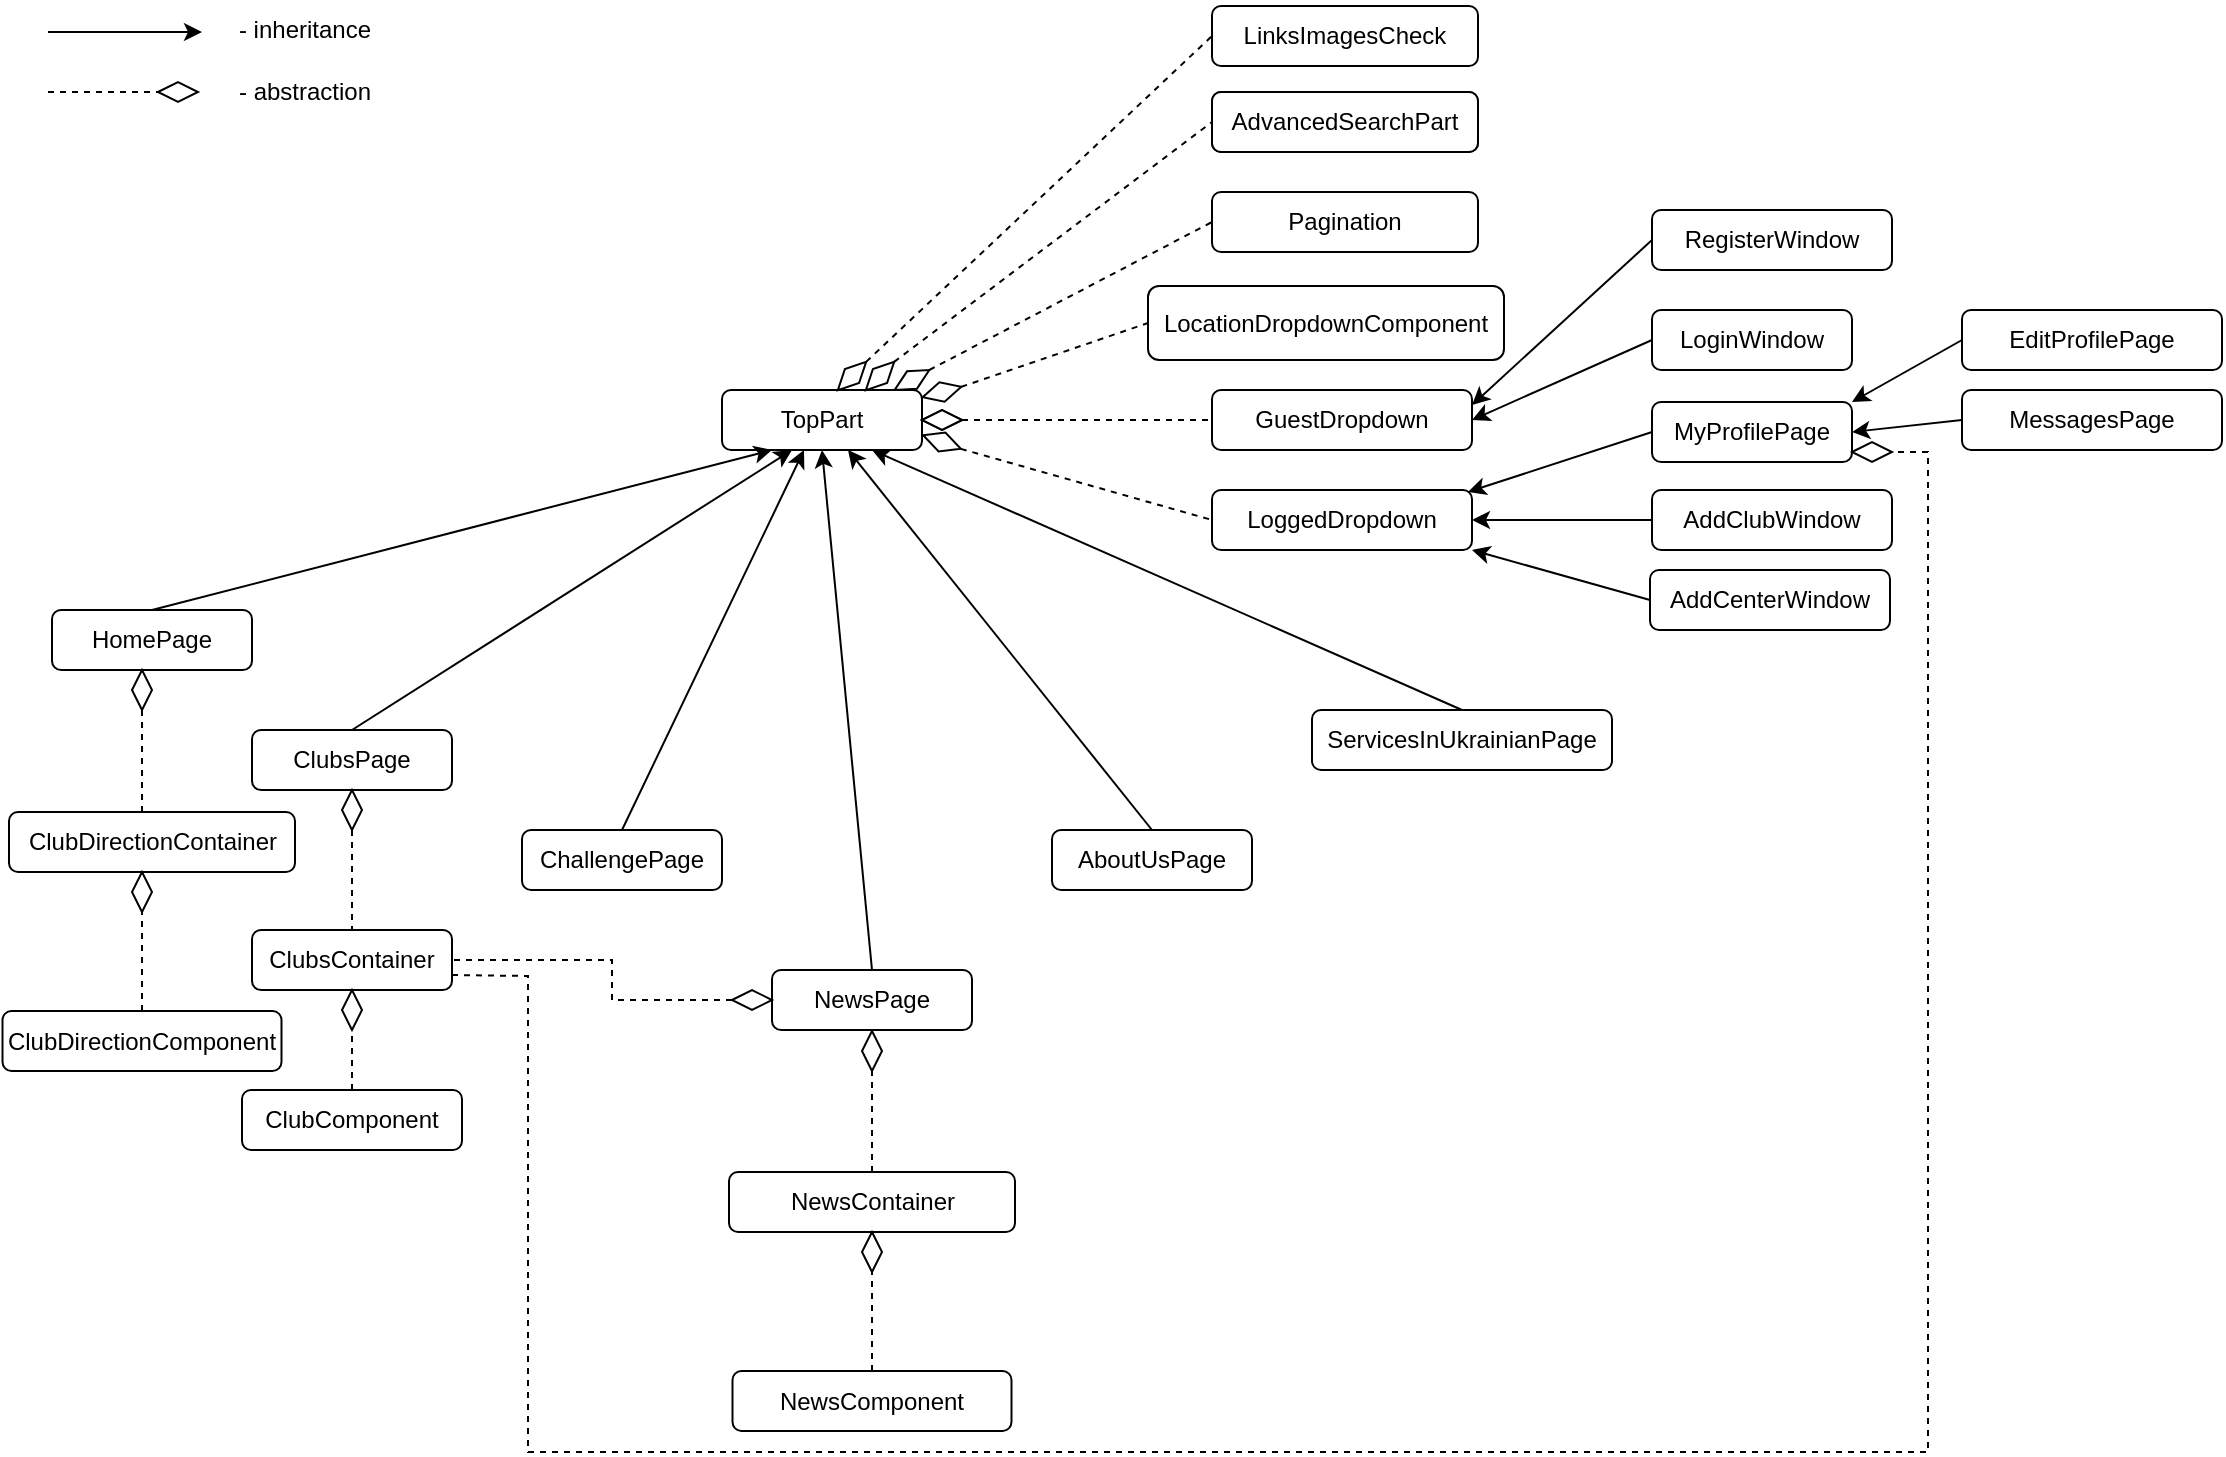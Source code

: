 <mxfile version="20.5.1" type="device"><diagram id="8K9KmnDP0Zgmel8F4_r-" name="Page-1"><mxGraphModel dx="1422" dy="786" grid="1" gridSize="10" guides="1" tooltips="1" connect="1" arrows="1" fold="1" page="1" pageScale="1" pageWidth="1169" pageHeight="827" math="0" shadow="0"><root><mxCell id="0"/><mxCell id="1" parent="0"/><mxCell id="QnKZrodlwFMiJlq-qc-n-1" value="TopPart" style="rounded=1;whiteSpace=wrap;html=1;rotation=0;" parent="1" vertex="1"><mxGeometry x="377" y="269" width="100" height="30" as="geometry"/></mxCell><mxCell id="QnKZrodlwFMiJlq-qc-n-3" value="ClubsPage" style="rounded=1;whiteSpace=wrap;html=1;rotation=0;" parent="1" vertex="1"><mxGeometry x="142" y="439" width="100" height="30" as="geometry"/></mxCell><mxCell id="QnKZrodlwFMiJlq-qc-n-4" value="ChallengePage" style="rounded=1;whiteSpace=wrap;html=1;rotation=0;" parent="1" vertex="1"><mxGeometry x="277" y="489" width="100" height="30" as="geometry"/></mxCell><mxCell id="QnKZrodlwFMiJlq-qc-n-5" value="NewsPage" style="rounded=1;whiteSpace=wrap;html=1;rotation=0;" parent="1" vertex="1"><mxGeometry x="402" y="559" width="100" height="30" as="geometry"/></mxCell><mxCell id="QnKZrodlwFMiJlq-qc-n-6" value="AboutUsPage" style="rounded=1;whiteSpace=wrap;html=1;rotation=0;" parent="1" vertex="1"><mxGeometry x="542" y="489" width="100" height="30" as="geometry"/></mxCell><mxCell id="QnKZrodlwFMiJlq-qc-n-7" value="ServicesInUkrainianPage" style="rounded=1;whiteSpace=wrap;html=1;rotation=0;" parent="1" vertex="1"><mxGeometry x="672" y="429" width="150" height="30" as="geometry"/></mxCell><mxCell id="QnKZrodlwFMiJlq-qc-n-8" value="HomePage" style="rounded=1;whiteSpace=wrap;html=1;rotation=0;" parent="1" vertex="1"><mxGeometry x="42" y="379" width="100" height="30" as="geometry"/></mxCell><mxCell id="QnKZrodlwFMiJlq-qc-n-9" value="GuestDropdown" style="rounded=1;whiteSpace=wrap;html=1;rotation=0;" parent="1" vertex="1"><mxGeometry x="622" y="269" width="130" height="30" as="geometry"/></mxCell><mxCell id="QnKZrodlwFMiJlq-qc-n-10" value="LoggedDropdown" style="rounded=1;whiteSpace=wrap;html=1;rotation=0;" parent="1" vertex="1"><mxGeometry x="622" y="319" width="130" height="30" as="geometry"/></mxCell><mxCell id="QnKZrodlwFMiJlq-qc-n-11" value="" style="endArrow=none;dashed=1;html=1;rounded=0;exitX=0.5;exitY=0;exitDx=0;exitDy=0;entryX=0;entryY=0.5;entryDx=0;entryDy=0;" parent="1" source="QnKZrodlwFMiJlq-qc-n-12" target="QnKZrodlwFMiJlq-qc-n-9" edge="1"><mxGeometry width="50" height="50" relative="1" as="geometry"><mxPoint x="502" y="284" as="sourcePoint"/><mxPoint x="602" y="289" as="targetPoint"/></mxGeometry></mxCell><mxCell id="QnKZrodlwFMiJlq-qc-n-12" value="" style="rhombus;whiteSpace=wrap;html=1;rotation=90;" parent="1" vertex="1"><mxGeometry x="482" y="274" width="10" height="20" as="geometry"/></mxCell><mxCell id="QnKZrodlwFMiJlq-qc-n-13" value="" style="endArrow=none;dashed=1;html=1;rounded=0;exitX=0.5;exitY=0;exitDx=0;exitDy=0;entryX=0;entryY=0.5;entryDx=0;entryDy=0;" parent="1" source="QnKZrodlwFMiJlq-qc-n-14" target="QnKZrodlwFMiJlq-qc-n-10" edge="1"><mxGeometry width="50" height="50" relative="1" as="geometry"><mxPoint x="502" y="299" as="sourcePoint"/><mxPoint x="612" y="329" as="targetPoint"/></mxGeometry></mxCell><mxCell id="QnKZrodlwFMiJlq-qc-n-14" value="" style="rhombus;whiteSpace=wrap;html=1;rotation=110;" parent="1" vertex="1"><mxGeometry x="482" y="285" width="10" height="20" as="geometry"/></mxCell><mxCell id="QnKZrodlwFMiJlq-qc-n-15" value="" style="endArrow=classic;html=1;rounded=0;exitX=0.5;exitY=0;exitDx=0;exitDy=0;entryX=0.25;entryY=1;entryDx=0;entryDy=0;" parent="1" source="QnKZrodlwFMiJlq-qc-n-8" target="QnKZrodlwFMiJlq-qc-n-1" edge="1"><mxGeometry width="50" height="50" relative="1" as="geometry"><mxPoint x="402" y="589" as="sourcePoint"/><mxPoint x="452" y="539" as="targetPoint"/></mxGeometry></mxCell><mxCell id="QnKZrodlwFMiJlq-qc-n-16" value="RegisterWindow" style="rounded=1;whiteSpace=wrap;html=1;rotation=0;" parent="1" vertex="1"><mxGeometry x="842" y="179" width="120" height="30" as="geometry"/></mxCell><mxCell id="QnKZrodlwFMiJlq-qc-n-17" value="LoginWindow" style="rounded=1;whiteSpace=wrap;html=1;rotation=0;" parent="1" vertex="1"><mxGeometry x="842" y="229" width="100" height="30" as="geometry"/></mxCell><mxCell id="QnKZrodlwFMiJlq-qc-n-18" value="MyProfilePage" style="rounded=1;whiteSpace=wrap;html=1;rotation=0;" parent="1" vertex="1"><mxGeometry x="842" y="275" width="100" height="30" as="geometry"/></mxCell><mxCell id="QnKZrodlwFMiJlq-qc-n-19" value="EditProfilePage" style="rounded=1;whiteSpace=wrap;html=1;rotation=0;" parent="1" vertex="1"><mxGeometry x="997" y="229" width="130" height="30" as="geometry"/></mxCell><mxCell id="QnKZrodlwFMiJlq-qc-n-30" value="AddClubWindow" style="rounded=1;whiteSpace=wrap;html=1;rotation=0;" parent="1" vertex="1"><mxGeometry x="842" y="319" width="120" height="30" as="geometry"/></mxCell><mxCell id="QnKZrodlwFMiJlq-qc-n-33" value="AddCenterWindow" style="rounded=1;whiteSpace=wrap;html=1;rotation=0;" parent="1" vertex="1"><mxGeometry x="841" y="359" width="120" height="30" as="geometry"/></mxCell><mxCell id="QnKZrodlwFMiJlq-qc-n-39" value="MessagesPage" style="rounded=1;whiteSpace=wrap;html=1;rotation=0;" parent="1" vertex="1"><mxGeometry x="997" y="269" width="130" height="30" as="geometry"/></mxCell><mxCell id="QnKZrodlwFMiJlq-qc-n-41" value="" style="endArrow=classic;startArrow=none;html=1;rounded=0;exitX=0.5;exitY=0;exitDx=0;exitDy=0;startFill=0;" parent="1" source="QnKZrodlwFMiJlq-qc-n-3" edge="1"><mxGeometry width="50" height="50" relative="1" as="geometry"><mxPoint x="402" y="589" as="sourcePoint"/><mxPoint x="412" y="299" as="targetPoint"/></mxGeometry></mxCell><mxCell id="QnKZrodlwFMiJlq-qc-n-43" value="" style="endArrow=classic;html=1;rounded=0;entryX=0.41;entryY=1;entryDx=0;entryDy=0;exitX=0.5;exitY=0;exitDx=0;exitDy=0;entryPerimeter=0;" parent="1" source="QnKZrodlwFMiJlq-qc-n-4" target="QnKZrodlwFMiJlq-qc-n-1" edge="1"><mxGeometry width="50" height="50" relative="1" as="geometry"><mxPoint x="402" y="589" as="sourcePoint"/><mxPoint x="452" y="539" as="targetPoint"/></mxGeometry></mxCell><mxCell id="QnKZrodlwFMiJlq-qc-n-44" value="" style="endArrow=classic;html=1;rounded=0;entryX=0.5;entryY=1;entryDx=0;entryDy=0;exitX=0.5;exitY=0;exitDx=0;exitDy=0;" parent="1" source="QnKZrodlwFMiJlq-qc-n-5" target="QnKZrodlwFMiJlq-qc-n-1" edge="1"><mxGeometry width="50" height="50" relative="1" as="geometry"><mxPoint x="402" y="589" as="sourcePoint"/><mxPoint x="452" y="539" as="targetPoint"/></mxGeometry></mxCell><mxCell id="QnKZrodlwFMiJlq-qc-n-45" value="" style="endArrow=classic;html=1;rounded=0;entryX=0.63;entryY=1;entryDx=0;entryDy=0;entryPerimeter=0;exitX=0.5;exitY=0;exitDx=0;exitDy=0;" parent="1" source="QnKZrodlwFMiJlq-qc-n-6" target="QnKZrodlwFMiJlq-qc-n-1" edge="1"><mxGeometry width="50" height="50" relative="1" as="geometry"><mxPoint x="402" y="589" as="sourcePoint"/><mxPoint x="452" y="539" as="targetPoint"/></mxGeometry></mxCell><mxCell id="QnKZrodlwFMiJlq-qc-n-46" value="" style="endArrow=classic;html=1;rounded=0;entryX=0.75;entryY=1;entryDx=0;entryDy=0;exitX=0.5;exitY=0;exitDx=0;exitDy=0;" parent="1" source="QnKZrodlwFMiJlq-qc-n-7" target="QnKZrodlwFMiJlq-qc-n-1" edge="1"><mxGeometry width="50" height="50" relative="1" as="geometry"><mxPoint x="402" y="589" as="sourcePoint"/><mxPoint x="452" y="539" as="targetPoint"/></mxGeometry></mxCell><mxCell id="QnKZrodlwFMiJlq-qc-n-47" value="" style="rhombus;whiteSpace=wrap;html=1;rotation=90;" parent="1" vertex="1"><mxGeometry x="482" y="274" width="10" height="20" as="geometry"/></mxCell><mxCell id="QnKZrodlwFMiJlq-qc-n-49" value="" style="rhombus;whiteSpace=wrap;html=1;rotation=-180;" parent="1" vertex="1"><mxGeometry x="187" y="469" width="10" height="20" as="geometry"/></mxCell><mxCell id="QnKZrodlwFMiJlq-qc-n-50" value="ClubsContainer" style="rounded=1;whiteSpace=wrap;html=1;rotation=0;" parent="1" vertex="1"><mxGeometry x="142" y="539" width="100" height="30" as="geometry"/></mxCell><mxCell id="QnKZrodlwFMiJlq-qc-n-48" value="" style="endArrow=none;dashed=1;html=1;rounded=0;exitX=0.5;exitY=0;exitDx=0;exitDy=0;entryX=0.5;entryY=0;entryDx=0;entryDy=0;" parent="1" source="QnKZrodlwFMiJlq-qc-n-49" target="QnKZrodlwFMiJlq-qc-n-50" edge="1"><mxGeometry width="50" height="50" relative="1" as="geometry"><mxPoint x="167" y="539" as="sourcePoint"/><mxPoint x="192" y="539" as="targetPoint"/></mxGeometry></mxCell><mxCell id="QnKZrodlwFMiJlq-qc-n-51" value="ClubComponent" style="rounded=1;whiteSpace=wrap;html=1;rotation=0;" parent="1" vertex="1"><mxGeometry x="137" y="619" width="110" height="30" as="geometry"/></mxCell><mxCell id="QnKZrodlwFMiJlq-qc-n-53" value="" style="rhombus;whiteSpace=wrap;html=1;rotation=-180;" parent="1" vertex="1"><mxGeometry x="187" y="569" width="10" height="20" as="geometry"/></mxCell><mxCell id="QnKZrodlwFMiJlq-qc-n-57" value="" style="endArrow=none;dashed=1;html=1;rounded=0;exitX=0.5;exitY=0;exitDx=0;exitDy=0;entryX=0.5;entryY=0;entryDx=0;entryDy=0;" parent="1" source="QnKZrodlwFMiJlq-qc-n-51" target="QnKZrodlwFMiJlq-qc-n-53" edge="1"><mxGeometry width="50" height="50" relative="1" as="geometry"><mxPoint x="402" y="589" as="sourcePoint"/><mxPoint x="452" y="539" as="targetPoint"/></mxGeometry></mxCell><mxCell id="F7Cda6psB6kEOD5OoZnB-1" value="" style="endArrow=none;dashed=1;html=1;rounded=0;exitX=0.5;exitY=0;exitDx=0;exitDy=0;entryX=1;entryY=0.5;entryDx=0;entryDy=0;" parent="1" source="F7Cda6psB6kEOD5OoZnB-2" target="QnKZrodlwFMiJlq-qc-n-50" edge="1"><mxGeometry width="50" height="50" relative="1" as="geometry"><mxPoint x="352" y="609" as="sourcePoint"/><mxPoint x="192" y="509" as="targetPoint"/><Array as="points"><mxPoint x="322" y="574"/><mxPoint x="322" y="554"/></Array></mxGeometry></mxCell><mxCell id="F7Cda6psB6kEOD5OoZnB-2" value="" style="rhombus;whiteSpace=wrap;html=1;rotation=-90;" parent="1" vertex="1"><mxGeometry x="387" y="564" width="10" height="20" as="geometry"/></mxCell><mxCell id="F7Cda6psB6kEOD5OoZnB-4" value="" style="rhombus;whiteSpace=wrap;html=1;rotation=-180;" parent="1" vertex="1"><mxGeometry x="82" y="409" width="10" height="20" as="geometry"/></mxCell><mxCell id="44zZXZwVYLtAOfWRgm_w-2" value="ClubDirectionComponent" style="rounded=1;whiteSpace=wrap;html=1;rotation=0;" parent="1" vertex="1"><mxGeometry x="17.25" y="579.5" width="139.5" height="30" as="geometry"/></mxCell><mxCell id="44zZXZwVYLtAOfWRgm_w-3" value="" style="endArrow=none;dashed=1;html=1;rounded=0;exitX=0.5;exitY=0;exitDx=0;exitDy=0;entryX=0.5;entryY=0;entryDx=0;entryDy=0;" parent="1" source="44zZXZwVYLtAOfWRgm_w-2" target="44zZXZwVYLtAOfWRgm_w-5" edge="1"><mxGeometry width="50" height="50" relative="1" as="geometry"><mxPoint x="297" y="538.5" as="sourcePoint"/><mxPoint x="87" y="538.5" as="targetPoint"/></mxGeometry></mxCell><mxCell id="44zZXZwVYLtAOfWRgm_w-4" value="ClubDirectionContainer" style="rounded=1;whiteSpace=wrap;html=1;rotation=0;" parent="1" vertex="1"><mxGeometry x="20.5" y="480" width="143" height="30" as="geometry"/></mxCell><mxCell id="44zZXZwVYLtAOfWRgm_w-5" value="" style="rhombus;whiteSpace=wrap;html=1;rotation=-180;" parent="1" vertex="1"><mxGeometry x="82" y="510" width="10" height="20" as="geometry"/></mxCell><mxCell id="44zZXZwVYLtAOfWRgm_w-6" value="" style="endArrow=none;dashed=1;html=1;rounded=0;entryX=0.5;entryY=0;entryDx=0;entryDy=0;" parent="1" target="F7Cda6psB6kEOD5OoZnB-4" edge="1"><mxGeometry width="50" height="50" relative="1" as="geometry"><mxPoint x="87" y="480" as="sourcePoint"/><mxPoint x="80" y="440" as="targetPoint"/></mxGeometry></mxCell><mxCell id="44zZXZwVYLtAOfWRgm_w-7" value="" style="endArrow=classic;html=1;rounded=0;" parent="1" edge="1"><mxGeometry width="50" height="50" relative="1" as="geometry"><mxPoint x="40" y="90" as="sourcePoint"/><mxPoint x="117" y="90" as="targetPoint"/></mxGeometry></mxCell><mxCell id="44zZXZwVYLtAOfWRgm_w-8" value="" style="rhombus;whiteSpace=wrap;html=1;rotation=-90;" parent="1" vertex="1"><mxGeometry x="100" y="110" width="10" height="20" as="geometry"/></mxCell><mxCell id="44zZXZwVYLtAOfWRgm_w-9" value="" style="endArrow=none;dashed=1;html=1;rounded=0;entryX=0.5;entryY=0;entryDx=0;entryDy=0;" parent="1" target="44zZXZwVYLtAOfWRgm_w-8" edge="1"><mxGeometry width="50" height="50" relative="1" as="geometry"><mxPoint x="40" y="120" as="sourcePoint"/><mxPoint x="108" y="151" as="targetPoint"/></mxGeometry></mxCell><mxCell id="44zZXZwVYLtAOfWRgm_w-11" value="- inheritance" style="text;html=1;strokeColor=none;fillColor=none;align=center;verticalAlign=middle;whiteSpace=wrap;rounded=0;" parent="1" vertex="1"><mxGeometry x="127" y="74" width="83" height="30" as="geometry"/></mxCell><mxCell id="44zZXZwVYLtAOfWRgm_w-12" value="- abstraction" style="text;html=1;strokeColor=none;fillColor=none;align=center;verticalAlign=middle;whiteSpace=wrap;rounded=0;" parent="1" vertex="1"><mxGeometry x="127" y="105" width="83" height="30" as="geometry"/></mxCell><mxCell id="44zZXZwVYLtAOfWRgm_w-13" value="" style="rhombus;whiteSpace=wrap;html=1;rotation=-180;" parent="1" vertex="1"><mxGeometry x="447" y="589.5" width="10" height="20" as="geometry"/></mxCell><mxCell id="44zZXZwVYLtAOfWRgm_w-14" value="NewsComponent" style="rounded=1;whiteSpace=wrap;html=1;rotation=0;" parent="1" vertex="1"><mxGeometry x="382.25" y="759.5" width="139.5" height="30" as="geometry"/></mxCell><mxCell id="44zZXZwVYLtAOfWRgm_w-15" value="" style="endArrow=none;dashed=1;html=1;rounded=0;exitX=0.5;exitY=0;exitDx=0;exitDy=0;entryX=0.5;entryY=0;entryDx=0;entryDy=0;" parent="1" source="44zZXZwVYLtAOfWRgm_w-14" target="44zZXZwVYLtAOfWRgm_w-17" edge="1"><mxGeometry width="50" height="50" relative="1" as="geometry"><mxPoint x="658.63" y="718.5" as="sourcePoint"/><mxPoint x="448.63" y="718.5" as="targetPoint"/></mxGeometry></mxCell><mxCell id="44zZXZwVYLtAOfWRgm_w-16" value="NewsContainer" style="rounded=1;whiteSpace=wrap;html=1;rotation=0;" parent="1" vertex="1"><mxGeometry x="380.5" y="660" width="143" height="30" as="geometry"/></mxCell><mxCell id="44zZXZwVYLtAOfWRgm_w-17" value="" style="rhombus;whiteSpace=wrap;html=1;rotation=-180;" parent="1" vertex="1"><mxGeometry x="447" y="690" width="10" height="20" as="geometry"/></mxCell><mxCell id="44zZXZwVYLtAOfWRgm_w-18" value="" style="endArrow=none;dashed=1;html=1;rounded=0;entryX=0.5;entryY=0;entryDx=0;entryDy=0;exitX=0.5;exitY=0;exitDx=0;exitDy=0;" parent="1" source="44zZXZwVYLtAOfWRgm_w-16" target="44zZXZwVYLtAOfWRgm_w-13" edge="1"><mxGeometry width="50" height="50" relative="1" as="geometry"><mxPoint x="448.63" y="660" as="sourcePoint"/><mxPoint x="441.63" y="620" as="targetPoint"/></mxGeometry></mxCell><mxCell id="9W54nTcDQF93vFVNNKFj-5" value="" style="endArrow=classic;html=1;rounded=0;exitX=0;exitY=0.5;exitDx=0;exitDy=0;entryX=1;entryY=0.25;entryDx=0;entryDy=0;" parent="1" source="QnKZrodlwFMiJlq-qc-n-16" target="QnKZrodlwFMiJlq-qc-n-9" edge="1"><mxGeometry width="50" height="50" relative="1" as="geometry"><mxPoint x="560" y="430" as="sourcePoint"/><mxPoint x="610" y="380" as="targetPoint"/></mxGeometry></mxCell><mxCell id="9W54nTcDQF93vFVNNKFj-6" value="" style="endArrow=classic;html=1;rounded=0;exitX=0;exitY=0.5;exitDx=0;exitDy=0;entryX=1;entryY=0.5;entryDx=0;entryDy=0;" parent="1" source="QnKZrodlwFMiJlq-qc-n-17" target="QnKZrodlwFMiJlq-qc-n-9" edge="1"><mxGeometry width="50" height="50" relative="1" as="geometry"><mxPoint x="560" y="430" as="sourcePoint"/><mxPoint x="610" y="380" as="targetPoint"/></mxGeometry></mxCell><mxCell id="9W54nTcDQF93vFVNNKFj-7" value="" style="endArrow=classic;html=1;rounded=0;exitX=0;exitY=0.5;exitDx=0;exitDy=0;" parent="1" source="QnKZrodlwFMiJlq-qc-n-18" edge="1"><mxGeometry width="50" height="50" relative="1" as="geometry"><mxPoint x="560" y="430" as="sourcePoint"/><mxPoint x="750" y="320" as="targetPoint"/></mxGeometry></mxCell><mxCell id="9W54nTcDQF93vFVNNKFj-8" value="" style="endArrow=classic;html=1;rounded=0;exitX=0;exitY=0.5;exitDx=0;exitDy=0;entryX=1;entryY=0.5;entryDx=0;entryDy=0;" parent="1" source="QnKZrodlwFMiJlq-qc-n-30" target="QnKZrodlwFMiJlq-qc-n-10" edge="1"><mxGeometry width="50" height="50" relative="1" as="geometry"><mxPoint x="560" y="430" as="sourcePoint"/><mxPoint x="610" y="380" as="targetPoint"/></mxGeometry></mxCell><mxCell id="9W54nTcDQF93vFVNNKFj-9" value="" style="endArrow=classic;html=1;rounded=0;exitX=0;exitY=0.5;exitDx=0;exitDy=0;entryX=1;entryY=1;entryDx=0;entryDy=0;" parent="1" source="QnKZrodlwFMiJlq-qc-n-33" target="QnKZrodlwFMiJlq-qc-n-10" edge="1"><mxGeometry width="50" height="50" relative="1" as="geometry"><mxPoint x="560" y="430" as="sourcePoint"/><mxPoint x="610" y="380" as="targetPoint"/></mxGeometry></mxCell><mxCell id="9W54nTcDQF93vFVNNKFj-10" value="" style="endArrow=classic;html=1;rounded=0;exitX=0;exitY=0.5;exitDx=0;exitDy=0;entryX=1;entryY=0;entryDx=0;entryDy=0;" parent="1" source="QnKZrodlwFMiJlq-qc-n-19" target="QnKZrodlwFMiJlq-qc-n-18" edge="1"><mxGeometry width="50" height="50" relative="1" as="geometry"><mxPoint x="560" y="430" as="sourcePoint"/><mxPoint x="610" y="380" as="targetPoint"/></mxGeometry></mxCell><mxCell id="9W54nTcDQF93vFVNNKFj-11" value="" style="endArrow=classic;html=1;rounded=0;exitX=0;exitY=0.5;exitDx=0;exitDy=0;entryX=1;entryY=0.5;entryDx=0;entryDy=0;" parent="1" source="QnKZrodlwFMiJlq-qc-n-39" target="QnKZrodlwFMiJlq-qc-n-18" edge="1"><mxGeometry width="50" height="50" relative="1" as="geometry"><mxPoint x="560" y="430" as="sourcePoint"/><mxPoint x="610" y="380" as="targetPoint"/></mxGeometry></mxCell><mxCell id="9W54nTcDQF93vFVNNKFj-12" value="LocationDropdownComponent" style="rounded=1;whiteSpace=wrap;html=1;rotation=0;" parent="1" vertex="1"><mxGeometry x="590" y="217" width="178" height="37" as="geometry"/></mxCell><mxCell id="9W54nTcDQF93vFVNNKFj-13" value="" style="endArrow=none;dashed=1;html=1;rounded=0;exitX=0.5;exitY=0;exitDx=0;exitDy=0;entryX=0;entryY=0.5;entryDx=0;entryDy=0;" parent="1" source="9W54nTcDQF93vFVNNKFj-14" target="9W54nTcDQF93vFVNNKFj-12" edge="1"><mxGeometry width="50" height="50" relative="1" as="geometry"><mxPoint x="497" y="229" as="sourcePoint"/><mxPoint x="602" y="234" as="targetPoint"/></mxGeometry></mxCell><mxCell id="9W54nTcDQF93vFVNNKFj-14" value="" style="rhombus;whiteSpace=wrap;html=1;rotation=75;" parent="1" vertex="1"><mxGeometry x="482" y="260" width="10" height="20" as="geometry"/></mxCell><mxCell id="9W54nTcDQF93vFVNNKFj-15" value="" style="endArrow=none;dashed=1;html=1;rounded=0;entryX=0.5;entryY=1;entryDx=0;entryDy=0;exitX=1;exitY=0.75;exitDx=0;exitDy=0;" parent="1" source="QnKZrodlwFMiJlq-qc-n-50" target="9W54nTcDQF93vFVNNKFj-16" edge="1"><mxGeometry width="50" height="50" relative="1" as="geometry"><mxPoint x="560" y="430" as="sourcePoint"/><mxPoint x="610" y="380" as="targetPoint"/><Array as="points"><mxPoint x="280" y="562"/><mxPoint x="280" y="800"/><mxPoint x="980" y="800"/><mxPoint x="980" y="300"/></Array></mxGeometry></mxCell><mxCell id="9W54nTcDQF93vFVNNKFj-16" value="" style="rhombus;whiteSpace=wrap;html=1;rotation=-90;" parent="1" vertex="1"><mxGeometry x="947" y="290" width="10" height="20" as="geometry"/></mxCell><mxCell id="B5PDTXzC_Yi2nJV9coH3-1" value="Pagination" style="rounded=1;whiteSpace=wrap;html=1;rotation=0;" parent="1" vertex="1"><mxGeometry x="622" y="170" width="133" height="30" as="geometry"/></mxCell><mxCell id="B5PDTXzC_Yi2nJV9coH3-2" value="" style="endArrow=none;dashed=1;html=1;rounded=0;exitX=0.5;exitY=0;exitDx=0;exitDy=0;entryX=0;entryY=0.5;entryDx=0;entryDy=0;" parent="1" source="B5PDTXzC_Yi2nJV9coH3-3" target="B5PDTXzC_Yi2nJV9coH3-1" edge="1"><mxGeometry width="50" height="50" relative="1" as="geometry"><mxPoint x="497" y="185" as="sourcePoint"/><mxPoint x="602" y="190" as="targetPoint"/></mxGeometry></mxCell><mxCell id="B5PDTXzC_Yi2nJV9coH3-3" value="" style="rhombus;whiteSpace=wrap;html=1;rotation=60;" parent="1" vertex="1"><mxGeometry x="467" y="254" width="10" height="20" as="geometry"/></mxCell><mxCell id="nszjChacGpbwv-OS7zMq-1" value="AdvancedSearchPart" style="rounded=1;whiteSpace=wrap;html=1;rotation=0;" parent="1" vertex="1"><mxGeometry x="622" y="120" width="133" height="30" as="geometry"/></mxCell><mxCell id="nszjChacGpbwv-OS7zMq-2" value="" style="endArrow=none;dashed=1;html=1;rounded=0;exitX=0.5;exitY=0;exitDx=0;exitDy=0;entryX=0;entryY=0.5;entryDx=0;entryDy=0;" parent="1" source="nszjChacGpbwv-OS7zMq-3" target="nszjChacGpbwv-OS7zMq-1" edge="1"><mxGeometry width="50" height="50" relative="1" as="geometry"><mxPoint x="507" y="195" as="sourcePoint"/><mxPoint x="632" y="195" as="targetPoint"/></mxGeometry></mxCell><mxCell id="nszjChacGpbwv-OS7zMq-3" value="" style="rhombus;whiteSpace=wrap;html=1;rotation=45;" parent="1" vertex="1"><mxGeometry x="451" y="252" width="10" height="20" as="geometry"/></mxCell><mxCell id="w4AD3Yfnv04Lcs9qTmi5-1" value="AdvancedSearchPart" style="rounded=1;whiteSpace=wrap;html=1;rotation=0;" vertex="1" parent="1"><mxGeometry x="622" y="120" width="133" height="30" as="geometry"/></mxCell><mxCell id="w4AD3Yfnv04Lcs9qTmi5-2" value="" style="endArrow=none;dashed=1;html=1;rounded=0;exitX=0.5;exitY=0;exitDx=0;exitDy=0;entryX=0;entryY=0.5;entryDx=0;entryDy=0;" edge="1" parent="1" source="w4AD3Yfnv04Lcs9qTmi5-3"><mxGeometry width="50" height="50" relative="1" as="geometry"><mxPoint x="507" y="152" as="sourcePoint"/><mxPoint x="622" y="92" as="targetPoint"/></mxGeometry></mxCell><mxCell id="w4AD3Yfnv04Lcs9qTmi5-3" value="" style="rhombus;whiteSpace=wrap;html=1;rotation=45;" vertex="1" parent="1"><mxGeometry x="437" y="252" width="10" height="20" as="geometry"/></mxCell><mxCell id="w4AD3Yfnv04Lcs9qTmi5-4" value="LinksImagesCheck" style="rounded=1;whiteSpace=wrap;html=1;rotation=0;" vertex="1" parent="1"><mxGeometry x="622" y="77" width="133" height="30" as="geometry"/></mxCell></root></mxGraphModel></diagram></mxfile>